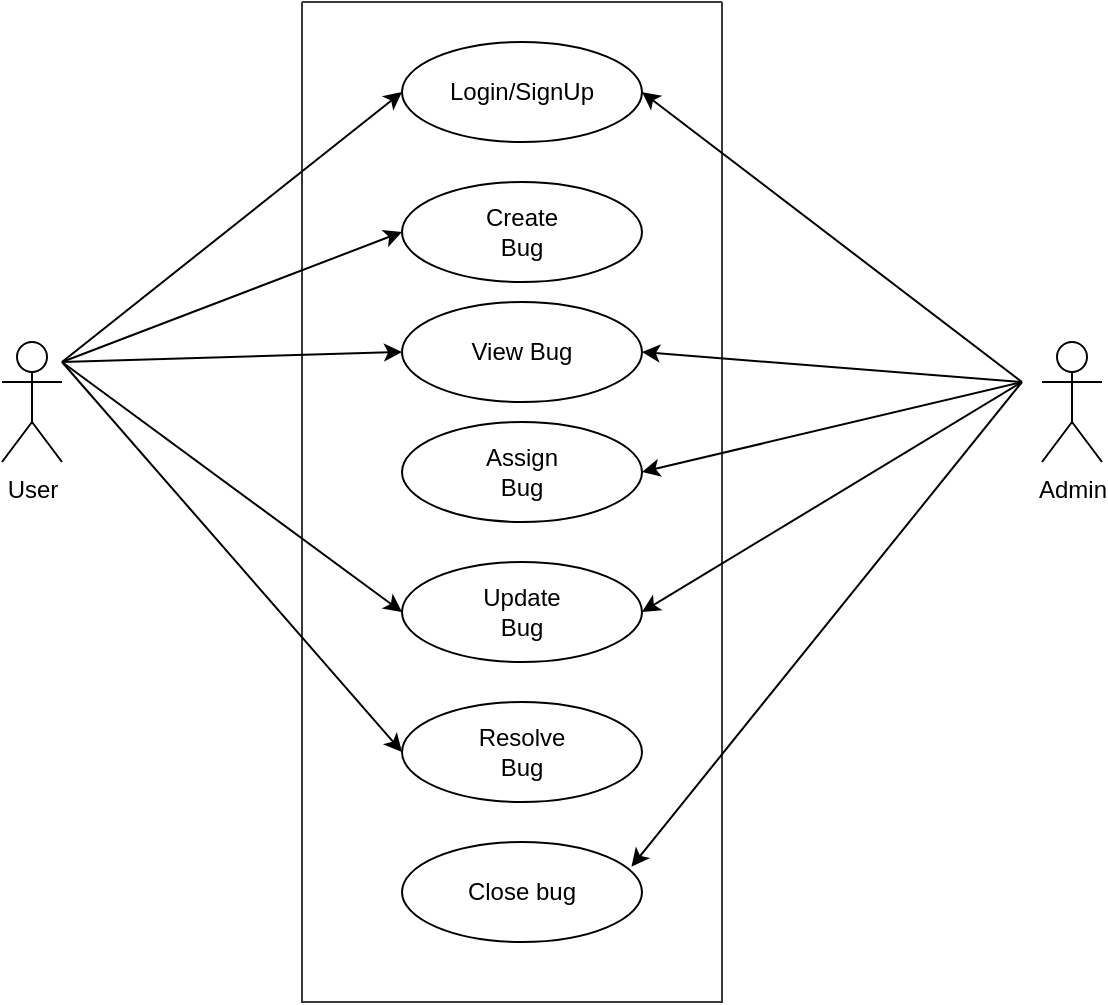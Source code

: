 <mxfile version="21.2.8" type="device">
  <diagram name="Page-1" id="wnFOXuhaWwEhwT9DoHFJ">
    <mxGraphModel dx="794" dy="559" grid="1" gridSize="10" guides="1" tooltips="1" connect="1" arrows="1" fold="1" page="1" pageScale="1" pageWidth="850" pageHeight="1100" background="#FFFFFF" math="0" shadow="0">
      <root>
        <object label="" id="0">
          <mxCell />
        </object>
        <mxCell id="1" parent="0" />
        <mxCell id="RNqQU_Cql7f4xv3swJMU-1" value="" style="swimlane;startSize=0;fillColor=#ffff88;strokeColor=#36393d;" vertex="1" parent="1">
          <mxGeometry x="290" y="140" width="210" height="500" as="geometry" />
        </mxCell>
        <mxCell id="RNqQU_Cql7f4xv3swJMU-5" value="" style="ellipse;whiteSpace=wrap;html=1;" vertex="1" parent="RNqQU_Cql7f4xv3swJMU-1">
          <mxGeometry x="50" y="20" width="120" height="50" as="geometry" />
        </mxCell>
        <mxCell id="RNqQU_Cql7f4xv3swJMU-6" value="Login/SignUp" style="text;html=1;align=center;verticalAlign=middle;whiteSpace=wrap;rounded=0;" vertex="1" parent="RNqQU_Cql7f4xv3swJMU-1">
          <mxGeometry x="80" y="30" width="60" height="30" as="geometry" />
        </mxCell>
        <mxCell id="RNqQU_Cql7f4xv3swJMU-7" value="" style="ellipse;whiteSpace=wrap;html=1;" vertex="1" parent="RNqQU_Cql7f4xv3swJMU-1">
          <mxGeometry x="50" y="90" width="120" height="50" as="geometry" />
        </mxCell>
        <mxCell id="RNqQU_Cql7f4xv3swJMU-8" value="Create Bug" style="text;html=1;strokeColor=none;fillColor=none;align=center;verticalAlign=middle;whiteSpace=wrap;rounded=0;" vertex="1" parent="RNqQU_Cql7f4xv3swJMU-1">
          <mxGeometry x="80" y="100" width="60" height="30" as="geometry" />
        </mxCell>
        <mxCell id="RNqQU_Cql7f4xv3swJMU-9" value="" style="ellipse;whiteSpace=wrap;html=1;" vertex="1" parent="RNqQU_Cql7f4xv3swJMU-1">
          <mxGeometry x="50" y="150" width="120" height="50" as="geometry" />
        </mxCell>
        <mxCell id="RNqQU_Cql7f4xv3swJMU-16" value="" style="ellipse;whiteSpace=wrap;html=1;" vertex="1" parent="RNqQU_Cql7f4xv3swJMU-1">
          <mxGeometry x="50" y="210" width="120" height="50" as="geometry" />
        </mxCell>
        <mxCell id="RNqQU_Cql7f4xv3swJMU-17" value="" style="ellipse;whiteSpace=wrap;html=1;" vertex="1" parent="RNqQU_Cql7f4xv3swJMU-1">
          <mxGeometry x="50" y="280" width="120" height="50" as="geometry" />
        </mxCell>
        <mxCell id="RNqQU_Cql7f4xv3swJMU-18" value="" style="ellipse;whiteSpace=wrap;html=1;" vertex="1" parent="RNqQU_Cql7f4xv3swJMU-1">
          <mxGeometry x="50" y="350" width="120" height="50" as="geometry" />
        </mxCell>
        <mxCell id="RNqQU_Cql7f4xv3swJMU-20" value="View Bug" style="text;html=1;strokeColor=none;fillColor=none;align=center;verticalAlign=middle;whiteSpace=wrap;rounded=0;" vertex="1" parent="RNqQU_Cql7f4xv3swJMU-1">
          <mxGeometry x="80" y="160" width="60" height="30" as="geometry" />
        </mxCell>
        <mxCell id="RNqQU_Cql7f4xv3swJMU-21" value="Assign Bug" style="text;html=1;strokeColor=none;fillColor=none;align=center;verticalAlign=middle;whiteSpace=wrap;rounded=0;" vertex="1" parent="RNqQU_Cql7f4xv3swJMU-1">
          <mxGeometry x="80" y="220" width="60" height="30" as="geometry" />
        </mxCell>
        <mxCell id="RNqQU_Cql7f4xv3swJMU-22" value="Update Bug" style="text;html=1;strokeColor=none;fillColor=none;align=center;verticalAlign=middle;whiteSpace=wrap;rounded=0;" vertex="1" parent="RNqQU_Cql7f4xv3swJMU-1">
          <mxGeometry x="80" y="290" width="60" height="30" as="geometry" />
        </mxCell>
        <mxCell id="RNqQU_Cql7f4xv3swJMU-23" value="Resolve Bug" style="text;html=1;strokeColor=none;fillColor=none;align=center;verticalAlign=middle;whiteSpace=wrap;rounded=0;" vertex="1" parent="RNqQU_Cql7f4xv3swJMU-1">
          <mxGeometry x="80" y="360" width="60" height="30" as="geometry" />
        </mxCell>
        <mxCell id="RNqQU_Cql7f4xv3swJMU-30" value="" style="ellipse;whiteSpace=wrap;html=1;" vertex="1" parent="RNqQU_Cql7f4xv3swJMU-1">
          <mxGeometry x="50" y="420" width="120" height="50" as="geometry" />
        </mxCell>
        <mxCell id="RNqQU_Cql7f4xv3swJMU-31" value="Close bug" style="text;html=1;strokeColor=none;fillColor=none;align=center;verticalAlign=middle;whiteSpace=wrap;rounded=0;" vertex="1" parent="RNqQU_Cql7f4xv3swJMU-1">
          <mxGeometry x="80" y="430" width="60" height="30" as="geometry" />
        </mxCell>
        <mxCell id="RNqQU_Cql7f4xv3swJMU-25" value="User" style="shape=umlActor;verticalLabelPosition=bottom;verticalAlign=top;html=1;" vertex="1" parent="1">
          <mxGeometry x="140" y="310" width="30" height="60" as="geometry" />
        </mxCell>
        <mxCell id="RNqQU_Cql7f4xv3swJMU-29" value="Admin" style="shape=umlActor;verticalLabelPosition=bottom;verticalAlign=top;html=1;" vertex="1" parent="1">
          <mxGeometry x="660" y="310" width="30" height="60" as="geometry" />
        </mxCell>
        <mxCell id="RNqQU_Cql7f4xv3swJMU-35" value="" style="endArrow=classic;html=1;rounded=0;entryX=0;entryY=0.5;entryDx=0;entryDy=0;" edge="1" parent="1" target="RNqQU_Cql7f4xv3swJMU-5">
          <mxGeometry width="50" height="50" relative="1" as="geometry">
            <mxPoint x="170" y="320" as="sourcePoint" />
            <mxPoint x="220" y="270" as="targetPoint" />
          </mxGeometry>
        </mxCell>
        <mxCell id="RNqQU_Cql7f4xv3swJMU-36" value="" style="endArrow=classic;html=1;rounded=0;entryX=0;entryY=0.5;entryDx=0;entryDy=0;" edge="1" parent="1" target="RNqQU_Cql7f4xv3swJMU-7">
          <mxGeometry width="50" height="50" relative="1" as="geometry">
            <mxPoint x="170" y="320" as="sourcePoint" />
            <mxPoint x="220" y="270" as="targetPoint" />
          </mxGeometry>
        </mxCell>
        <mxCell id="RNqQU_Cql7f4xv3swJMU-37" value="" style="endArrow=classic;html=1;rounded=0;entryX=0;entryY=0.5;entryDx=0;entryDy=0;" edge="1" parent="1" target="RNqQU_Cql7f4xv3swJMU-9">
          <mxGeometry width="50" height="50" relative="1" as="geometry">
            <mxPoint x="170" y="320" as="sourcePoint" />
            <mxPoint x="220" y="270" as="targetPoint" />
          </mxGeometry>
        </mxCell>
        <mxCell id="RNqQU_Cql7f4xv3swJMU-39" value="" style="endArrow=classic;html=1;rounded=0;entryX=0;entryY=0.5;entryDx=0;entryDy=0;" edge="1" parent="1" target="RNqQU_Cql7f4xv3swJMU-17">
          <mxGeometry width="50" height="50" relative="1" as="geometry">
            <mxPoint x="170" y="320" as="sourcePoint" />
            <mxPoint x="220" y="270" as="targetPoint" />
          </mxGeometry>
        </mxCell>
        <mxCell id="RNqQU_Cql7f4xv3swJMU-40" value="" style="endArrow=classic;html=1;rounded=0;entryX=0;entryY=0.5;entryDx=0;entryDy=0;" edge="1" parent="1" target="RNqQU_Cql7f4xv3swJMU-18">
          <mxGeometry width="50" height="50" relative="1" as="geometry">
            <mxPoint x="170" y="320" as="sourcePoint" />
            <mxPoint x="220" y="270" as="targetPoint" />
          </mxGeometry>
        </mxCell>
        <mxCell id="RNqQU_Cql7f4xv3swJMU-42" value="" style="endArrow=classic;html=1;rounded=0;entryX=1;entryY=0.5;entryDx=0;entryDy=0;" edge="1" parent="1" target="RNqQU_Cql7f4xv3swJMU-5">
          <mxGeometry width="50" height="50" relative="1" as="geometry">
            <mxPoint x="650" y="330" as="sourcePoint" />
            <mxPoint x="660" y="300" as="targetPoint" />
          </mxGeometry>
        </mxCell>
        <mxCell id="RNqQU_Cql7f4xv3swJMU-43" value="" style="endArrow=classic;html=1;rounded=0;entryX=1;entryY=0.5;entryDx=0;entryDy=0;" edge="1" parent="1" target="RNqQU_Cql7f4xv3swJMU-16">
          <mxGeometry width="50" height="50" relative="1" as="geometry">
            <mxPoint x="650" y="330" as="sourcePoint" />
            <mxPoint x="700" y="280" as="targetPoint" />
          </mxGeometry>
        </mxCell>
        <mxCell id="RNqQU_Cql7f4xv3swJMU-47" value="" style="endArrow=classic;html=1;rounded=0;entryX=0.956;entryY=0.247;entryDx=0;entryDy=0;entryPerimeter=0;" edge="1" parent="1" target="RNqQU_Cql7f4xv3swJMU-30">
          <mxGeometry width="50" height="50" relative="1" as="geometry">
            <mxPoint x="650" y="330" as="sourcePoint" />
            <mxPoint x="700" y="280" as="targetPoint" />
          </mxGeometry>
        </mxCell>
        <mxCell id="RNqQU_Cql7f4xv3swJMU-48" value="" style="endArrow=classic;html=1;rounded=0;entryX=1;entryY=0.5;entryDx=0;entryDy=0;" edge="1" parent="1" target="RNqQU_Cql7f4xv3swJMU-9">
          <mxGeometry width="50" height="50" relative="1" as="geometry">
            <mxPoint x="650" y="330" as="sourcePoint" />
            <mxPoint x="700" y="280" as="targetPoint" />
          </mxGeometry>
        </mxCell>
        <mxCell id="RNqQU_Cql7f4xv3swJMU-51" value="" style="endArrow=classic;html=1;rounded=0;entryX=1;entryY=0.5;entryDx=0;entryDy=0;" edge="1" parent="1" target="RNqQU_Cql7f4xv3swJMU-17">
          <mxGeometry width="50" height="50" relative="1" as="geometry">
            <mxPoint x="650" y="330" as="sourcePoint" />
            <mxPoint x="700" y="280" as="targetPoint" />
          </mxGeometry>
        </mxCell>
      </root>
    </mxGraphModel>
  </diagram>
</mxfile>
